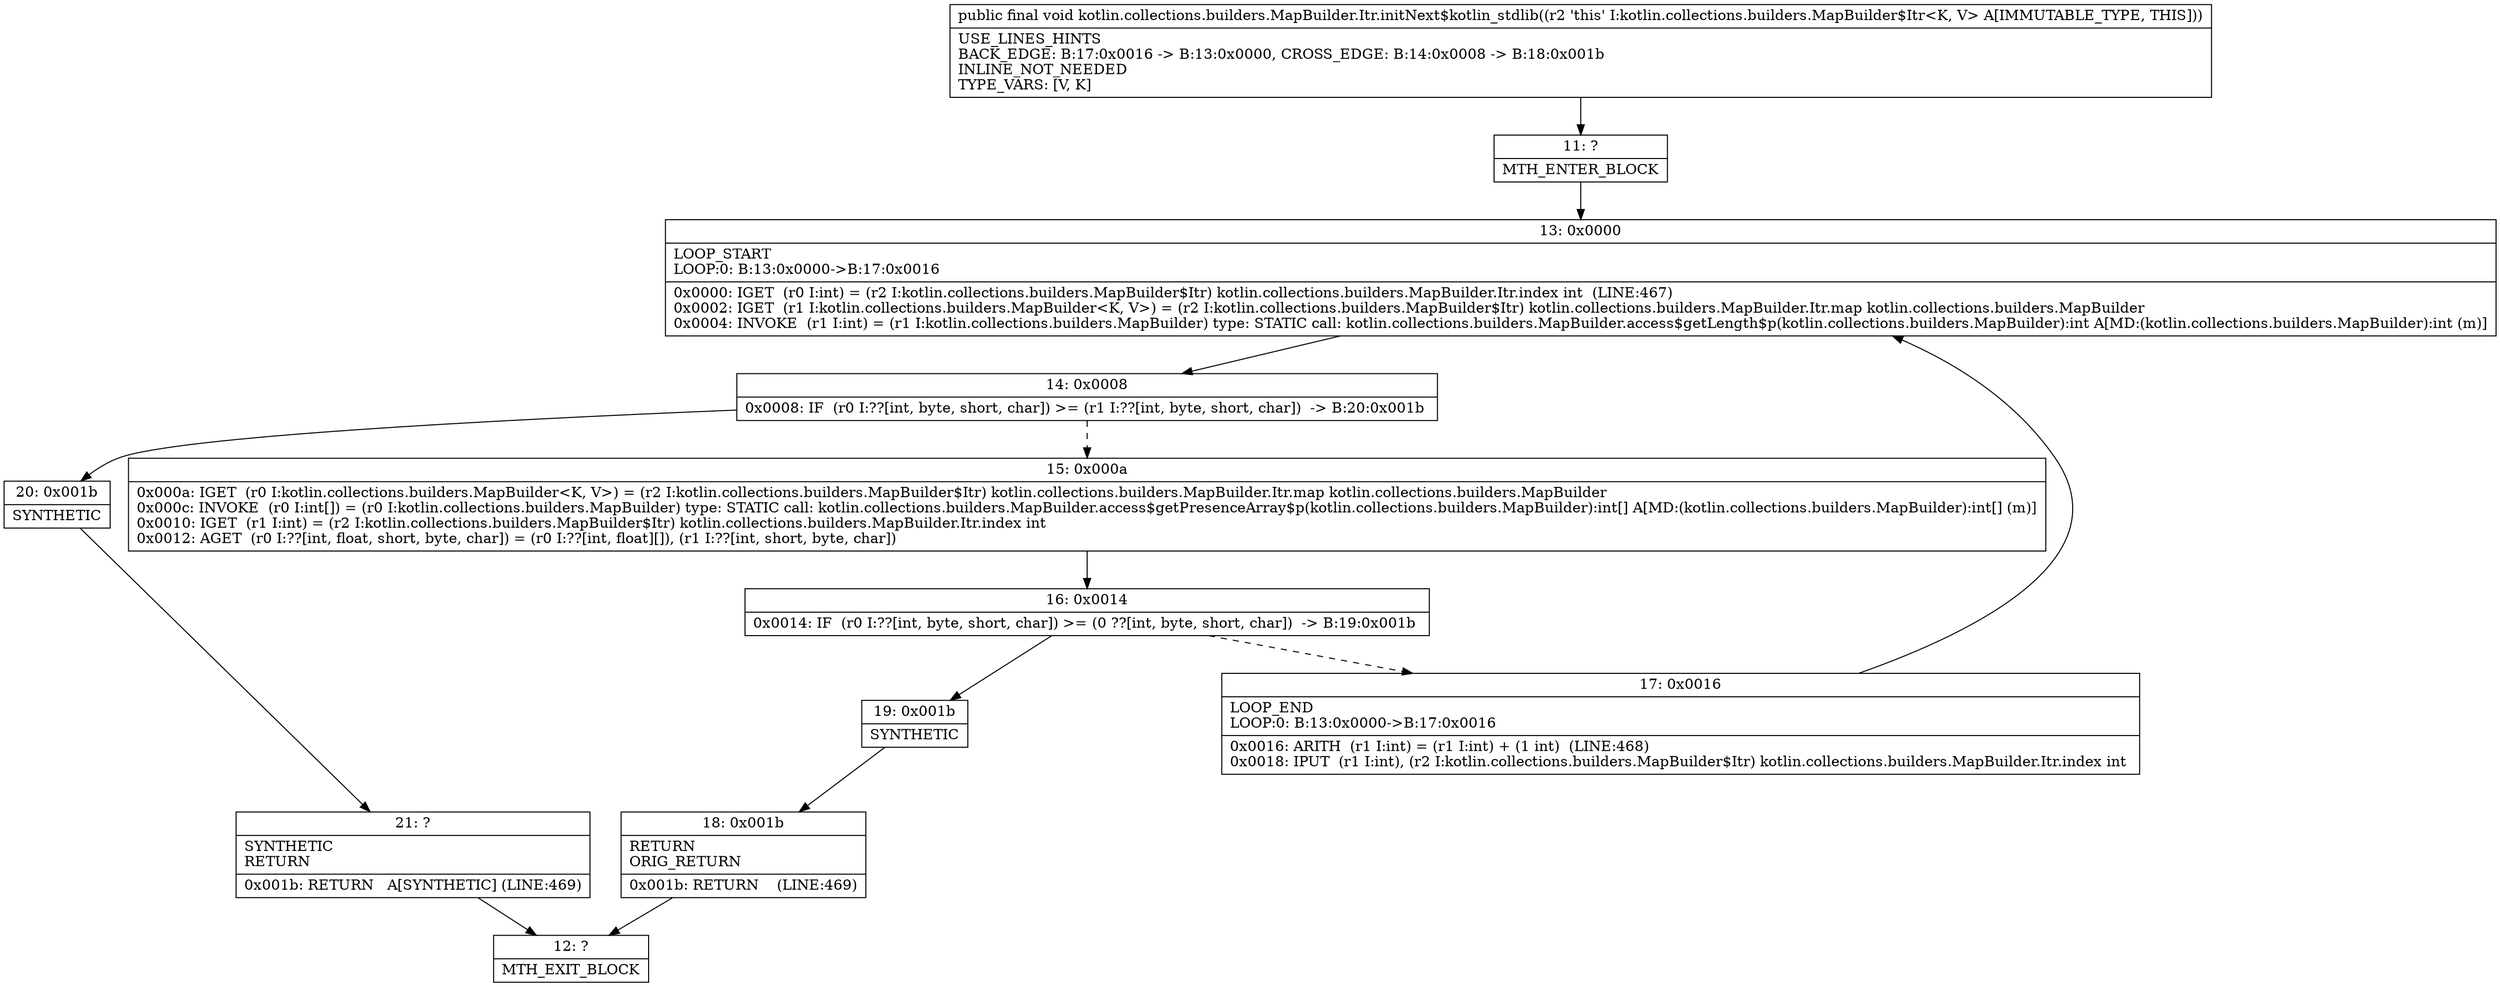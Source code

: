 digraph "CFG forkotlin.collections.builders.MapBuilder.Itr.initNext$kotlin_stdlib()V" {
Node_11 [shape=record,label="{11\:\ ?|MTH_ENTER_BLOCK\l}"];
Node_13 [shape=record,label="{13\:\ 0x0000|LOOP_START\lLOOP:0: B:13:0x0000\-\>B:17:0x0016\l|0x0000: IGET  (r0 I:int) = (r2 I:kotlin.collections.builders.MapBuilder$Itr) kotlin.collections.builders.MapBuilder.Itr.index int  (LINE:467)\l0x0002: IGET  (r1 I:kotlin.collections.builders.MapBuilder\<K, V\>) = (r2 I:kotlin.collections.builders.MapBuilder$Itr) kotlin.collections.builders.MapBuilder.Itr.map kotlin.collections.builders.MapBuilder \l0x0004: INVOKE  (r1 I:int) = (r1 I:kotlin.collections.builders.MapBuilder) type: STATIC call: kotlin.collections.builders.MapBuilder.access$getLength$p(kotlin.collections.builders.MapBuilder):int A[MD:(kotlin.collections.builders.MapBuilder):int (m)]\l}"];
Node_14 [shape=record,label="{14\:\ 0x0008|0x0008: IF  (r0 I:??[int, byte, short, char]) \>= (r1 I:??[int, byte, short, char])  \-\> B:20:0x001b \l}"];
Node_15 [shape=record,label="{15\:\ 0x000a|0x000a: IGET  (r0 I:kotlin.collections.builders.MapBuilder\<K, V\>) = (r2 I:kotlin.collections.builders.MapBuilder$Itr) kotlin.collections.builders.MapBuilder.Itr.map kotlin.collections.builders.MapBuilder \l0x000c: INVOKE  (r0 I:int[]) = (r0 I:kotlin.collections.builders.MapBuilder) type: STATIC call: kotlin.collections.builders.MapBuilder.access$getPresenceArray$p(kotlin.collections.builders.MapBuilder):int[] A[MD:(kotlin.collections.builders.MapBuilder):int[] (m)]\l0x0010: IGET  (r1 I:int) = (r2 I:kotlin.collections.builders.MapBuilder$Itr) kotlin.collections.builders.MapBuilder.Itr.index int \l0x0012: AGET  (r0 I:??[int, float, short, byte, char]) = (r0 I:??[int, float][]), (r1 I:??[int, short, byte, char]) \l}"];
Node_16 [shape=record,label="{16\:\ 0x0014|0x0014: IF  (r0 I:??[int, byte, short, char]) \>= (0 ??[int, byte, short, char])  \-\> B:19:0x001b \l}"];
Node_17 [shape=record,label="{17\:\ 0x0016|LOOP_END\lLOOP:0: B:13:0x0000\-\>B:17:0x0016\l|0x0016: ARITH  (r1 I:int) = (r1 I:int) + (1 int)  (LINE:468)\l0x0018: IPUT  (r1 I:int), (r2 I:kotlin.collections.builders.MapBuilder$Itr) kotlin.collections.builders.MapBuilder.Itr.index int \l}"];
Node_19 [shape=record,label="{19\:\ 0x001b|SYNTHETIC\l}"];
Node_18 [shape=record,label="{18\:\ 0x001b|RETURN\lORIG_RETURN\l|0x001b: RETURN    (LINE:469)\l}"];
Node_12 [shape=record,label="{12\:\ ?|MTH_EXIT_BLOCK\l}"];
Node_20 [shape=record,label="{20\:\ 0x001b|SYNTHETIC\l}"];
Node_21 [shape=record,label="{21\:\ ?|SYNTHETIC\lRETURN\l|0x001b: RETURN   A[SYNTHETIC] (LINE:469)\l}"];
MethodNode[shape=record,label="{public final void kotlin.collections.builders.MapBuilder.Itr.initNext$kotlin_stdlib((r2 'this' I:kotlin.collections.builders.MapBuilder$Itr\<K, V\> A[IMMUTABLE_TYPE, THIS]))  | USE_LINES_HINTS\lBACK_EDGE: B:17:0x0016 \-\> B:13:0x0000, CROSS_EDGE: B:14:0x0008 \-\> B:18:0x001b\lINLINE_NOT_NEEDED\lTYPE_VARS: [V, K]\l}"];
MethodNode -> Node_11;Node_11 -> Node_13;
Node_13 -> Node_14;
Node_14 -> Node_15[style=dashed];
Node_14 -> Node_20;
Node_15 -> Node_16;
Node_16 -> Node_17[style=dashed];
Node_16 -> Node_19;
Node_17 -> Node_13;
Node_19 -> Node_18;
Node_18 -> Node_12;
Node_20 -> Node_21;
Node_21 -> Node_12;
}

